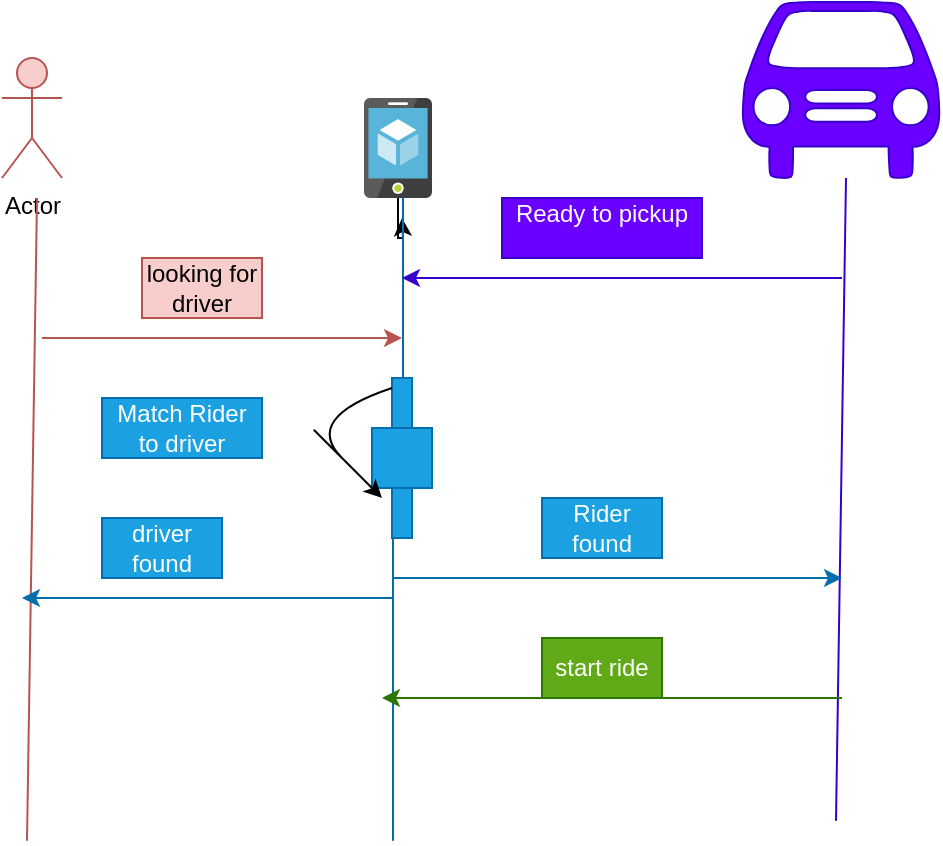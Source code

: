 <mxfile version="26.2.9">
  <diagram name="Page-1" id="Y9auOtV_nC95bAsUy7vS">
    <mxGraphModel dx="788" dy="417" grid="1" gridSize="10" guides="1" tooltips="1" connect="1" arrows="1" fold="1" page="1" pageScale="1" pageWidth="850" pageHeight="1100" math="0" shadow="0">
      <root>
        <mxCell id="0" />
        <mxCell id="1" parent="0" />
        <mxCell id="ThmyO_5ztgTpBjAD3rYs-1" value="Actor" style="shape=umlActor;verticalLabelPosition=bottom;verticalAlign=top;html=1;outlineConnect=0;fillColor=#f8cecc;strokeColor=#b85450;" vertex="1" parent="1">
          <mxGeometry x="210" y="60" width="30" height="60" as="geometry" />
        </mxCell>
        <mxCell id="ThmyO_5ztgTpBjAD3rYs-10" style="edgeStyle=orthogonalEdgeStyle;rounded=0;orthogonalLoop=1;jettySize=auto;html=1;" edge="1" parent="1" source="ThmyO_5ztgTpBjAD3rYs-4">
          <mxGeometry relative="1" as="geometry">
            <mxPoint x="410" y="140" as="targetPoint" />
          </mxGeometry>
        </mxCell>
        <mxCell id="ThmyO_5ztgTpBjAD3rYs-4" value="" style="image;sketch=0;aspect=fixed;html=1;points=[];align=center;fontSize=12;image=img/lib/mscae/App_Service_Mobile_App.svg;" vertex="1" parent="1">
          <mxGeometry x="391" y="80" width="34" height="50" as="geometry" />
        </mxCell>
        <mxCell id="ThmyO_5ztgTpBjAD3rYs-5" value="" style="shape=mxgraph.signs.transportation.car_1;html=1;pointerEvents=1;fillColor=#6a00ff;strokeColor=#3700CC;verticalLabelPosition=bottom;verticalAlign=top;align=center;fontColor=#ffffff;" vertex="1" parent="1">
          <mxGeometry x="580" y="32" width="99" height="88" as="geometry" />
        </mxCell>
        <mxCell id="ThmyO_5ztgTpBjAD3rYs-6" value="" style="endArrow=none;html=1;rounded=0;fillColor=#f8cecc;strokeColor=#b85450;" edge="1" parent="1">
          <mxGeometry width="50" height="50" relative="1" as="geometry">
            <mxPoint x="222.5" y="451.333" as="sourcePoint" />
            <mxPoint x="227.5" y="130" as="targetPoint" />
            <Array as="points" />
          </mxGeometry>
        </mxCell>
        <mxCell id="ThmyO_5ztgTpBjAD3rYs-8" value="" style="endArrow=none;html=1;rounded=1;fillColor=#1ba1e2;strokeColor=#006EAF;curved=0;" edge="1" parent="1" source="ThmyO_5ztgTpBjAD3rYs-28">
          <mxGeometry width="50" height="50" relative="1" as="geometry">
            <mxPoint x="405.5" y="451.333" as="sourcePoint" />
            <mxPoint x="410.5" y="130" as="targetPoint" />
            <Array as="points" />
          </mxGeometry>
        </mxCell>
        <mxCell id="ThmyO_5ztgTpBjAD3rYs-9" value="" style="endArrow=none;html=1;rounded=0;fillColor=#6a00ff;strokeColor=#3700CC;" edge="1" parent="1">
          <mxGeometry width="50" height="50" relative="1" as="geometry">
            <mxPoint x="627" y="441.333" as="sourcePoint" />
            <mxPoint x="632" y="120" as="targetPoint" />
            <Array as="points" />
          </mxGeometry>
        </mxCell>
        <mxCell id="ThmyO_5ztgTpBjAD3rYs-12" value="" style="endArrow=classic;html=1;rounded=0;fillColor=#6a00ff;strokeColor=#3700CC;" edge="1" parent="1">
          <mxGeometry width="50" height="50" relative="1" as="geometry">
            <mxPoint x="630" y="170" as="sourcePoint" />
            <mxPoint x="410" y="170" as="targetPoint" />
          </mxGeometry>
        </mxCell>
        <mxCell id="ThmyO_5ztgTpBjAD3rYs-14" value="Ready to pickup&lt;div&gt;&lt;br&gt;&lt;/div&gt;" style="text;html=1;align=center;verticalAlign=middle;whiteSpace=wrap;rounded=0;fillColor=#6a00ff;fontColor=#ffffff;strokeColor=#3700CC;" vertex="1" parent="1">
          <mxGeometry x="460" y="130" width="100" height="30" as="geometry" />
        </mxCell>
        <mxCell id="ThmyO_5ztgTpBjAD3rYs-23" value="" style="endArrow=classic;html=1;rounded=0;fillColor=#f8cecc;strokeColor=#b85450;" edge="1" parent="1">
          <mxGeometry width="50" height="50" relative="1" as="geometry">
            <mxPoint x="230" y="200" as="sourcePoint" />
            <mxPoint x="410" y="200" as="targetPoint" />
          </mxGeometry>
        </mxCell>
        <mxCell id="ThmyO_5ztgTpBjAD3rYs-24" value="looking for driver" style="text;html=1;align=center;verticalAlign=middle;whiteSpace=wrap;rounded=0;fillColor=#f8cecc;strokeColor=#b85450;" vertex="1" parent="1">
          <mxGeometry x="280" y="160" width="60" height="30" as="geometry" />
        </mxCell>
        <mxCell id="ThmyO_5ztgTpBjAD3rYs-27" value="" style="endArrow=none;html=1;rounded=1;fillColor=#1ba1e2;strokeColor=#006EAF;curved=0;" edge="1" parent="1" target="ThmyO_5ztgTpBjAD3rYs-28">
          <mxGeometry width="50" height="50" relative="1" as="geometry">
            <mxPoint x="405.5" y="451.333" as="sourcePoint" />
            <mxPoint x="410.5" y="130" as="targetPoint" />
            <Array as="points" />
          </mxGeometry>
        </mxCell>
        <mxCell id="ThmyO_5ztgTpBjAD3rYs-28" value="" style="html=1;points=[[0,0,0,0,5],[0,1,0,0,-5],[1,0,0,0,5],[1,1,0,0,-5]];perimeter=orthogonalPerimeter;outlineConnect=0;targetShapes=umlLifeline;portConstraint=eastwest;newEdgeStyle={&quot;curved&quot;:0,&quot;rounded&quot;:0};fillColor=#1ba1e2;fontColor=#ffffff;strokeColor=#006EAF;" vertex="1" parent="1">
          <mxGeometry x="405" y="220" width="10" height="80" as="geometry" />
        </mxCell>
        <mxCell id="ThmyO_5ztgTpBjAD3rYs-29" value="" style="whiteSpace=wrap;html=1;aspect=fixed;fillColor=#1ba1e2;fontColor=#ffffff;strokeColor=#006EAF;" vertex="1" parent="1">
          <mxGeometry x="395" y="245" width="30" height="30" as="geometry" />
        </mxCell>
        <mxCell id="ThmyO_5ztgTpBjAD3rYs-30" value="" style="curved=1;endArrow=classic;html=1;rounded=0;exitX=0;exitY=0;exitDx=0;exitDy=5;exitPerimeter=0;" edge="1" parent="1" source="ThmyO_5ztgTpBjAD3rYs-28">
          <mxGeometry width="50" height="50" relative="1" as="geometry">
            <mxPoint x="350" y="280" as="sourcePoint" />
            <mxPoint x="400" y="280" as="targetPoint" />
            <Array as="points">
              <mxPoint x="360" y="240" />
              <mxPoint x="400" y="280" />
              <mxPoint x="350" y="230" />
            </Array>
          </mxGeometry>
        </mxCell>
        <mxCell id="ThmyO_5ztgTpBjAD3rYs-31" value="Match Rider to driver" style="text;html=1;align=center;verticalAlign=middle;whiteSpace=wrap;rounded=0;fillColor=#1ba1e2;fontColor=#ffffff;strokeColor=#006EAF;" vertex="1" parent="1">
          <mxGeometry x="260" y="230" width="80" height="30" as="geometry" />
        </mxCell>
        <mxCell id="ThmyO_5ztgTpBjAD3rYs-32" value="" style="endArrow=classic;html=1;rounded=0;fillColor=#1ba1e2;strokeColor=#006EAF;" edge="1" parent="1">
          <mxGeometry width="50" height="50" relative="1" as="geometry">
            <mxPoint x="405" y="320" as="sourcePoint" />
            <mxPoint x="630" y="320" as="targetPoint" />
          </mxGeometry>
        </mxCell>
        <mxCell id="ThmyO_5ztgTpBjAD3rYs-33" value="" style="endArrow=classic;html=1;rounded=0;fillColor=#1ba1e2;strokeColor=#006EAF;" edge="1" parent="1">
          <mxGeometry width="50" height="50" relative="1" as="geometry">
            <mxPoint x="405" y="330" as="sourcePoint" />
            <mxPoint x="220" y="330" as="targetPoint" />
          </mxGeometry>
        </mxCell>
        <mxCell id="ThmyO_5ztgTpBjAD3rYs-34" value="Rider found" style="text;html=1;align=center;verticalAlign=middle;whiteSpace=wrap;rounded=0;fillColor=#1ba1e2;fontColor=#ffffff;strokeColor=#006EAF;" vertex="1" parent="1">
          <mxGeometry x="480" y="280" width="60" height="30" as="geometry" />
        </mxCell>
        <mxCell id="ThmyO_5ztgTpBjAD3rYs-35" value="driver found" style="text;html=1;align=center;verticalAlign=middle;whiteSpace=wrap;rounded=0;fillColor=#1ba1e2;fontColor=#ffffff;strokeColor=#006EAF;" vertex="1" parent="1">
          <mxGeometry x="260" y="290" width="60" height="30" as="geometry" />
        </mxCell>
        <mxCell id="ThmyO_5ztgTpBjAD3rYs-36" value="" style="endArrow=classic;html=1;rounded=0;fillColor=#60a917;strokeColor=#2D7600;" edge="1" parent="1">
          <mxGeometry width="50" height="50" relative="1" as="geometry">
            <mxPoint x="630" y="380" as="sourcePoint" />
            <mxPoint x="400" y="380" as="targetPoint" />
          </mxGeometry>
        </mxCell>
        <mxCell id="ThmyO_5ztgTpBjAD3rYs-39" value="start ride" style="text;html=1;align=center;verticalAlign=middle;whiteSpace=wrap;rounded=0;fillColor=#60a917;fontColor=#ffffff;strokeColor=#2D7600;" vertex="1" parent="1">
          <mxGeometry x="480" y="350" width="60" height="30" as="geometry" />
        </mxCell>
      </root>
    </mxGraphModel>
  </diagram>
</mxfile>
